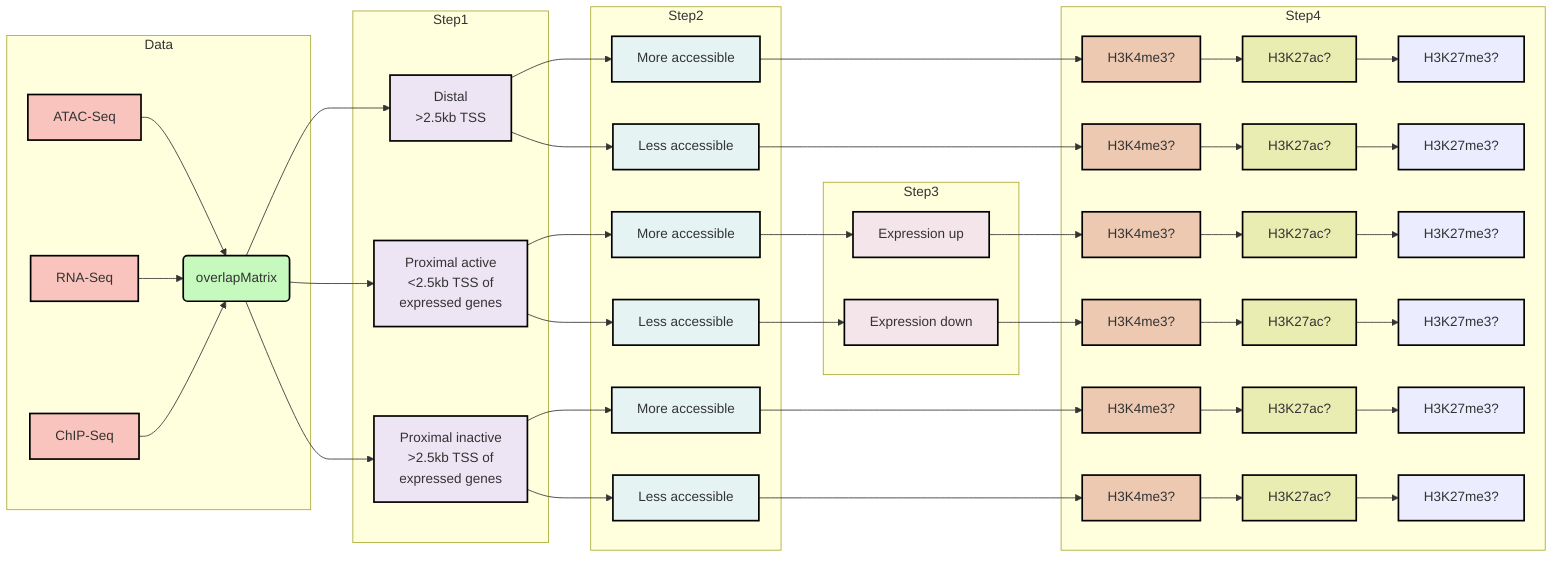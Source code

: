 graph LR

subgraph Data
AS[ATAC-Seq]-->om(overlapMatrix)
RS[RNA-Seq]-->om
CS[ChIP-Seq]-->om
end

subgraph Step1
om --> ds[Distal <br> >2.5kb TSS]
om --> pa[Proximal active <br> <2.5kb TSS of <br> expressed genes]
om --> pi[Proximal inactive <br> >2.5kb TSS of <br> expressed genes]
end

subgraph Step2

pa --> ma1[More accessible]
pa --> la1[Less accessible]

pi --> ma2[More accessible]
pi --> la2[Less accessible]

ds --> ma[More accessible]
ds --> la[Less accessible]

end

subgraph Step3
ma1 --> eu1[Expression up]
la1 --> ed1[Expression down]
end

subgraph Step4
ma --> h1[H3K4me3?]
la --> h2[H3K4me3?]
eu1 --> h3[H3K4me3?]
ed1 --> h4[H3K4me3?]
ma2 --> h5[H3K4me3?]
la2 --> h6[H3K4me3?]

h1 --> h11[H3K27ac?]
h2 --> h12[H3K27ac?]
h3 --> h13[H3K27ac?]
h4 --> h14[H3K27ac?]
h5 --> h15[H3K27ac?]
h6 --> h16[H3K27ac?]

h11 --> h21[H3K27me3?]
h12 --> h22[H3K27me3?]
h13 --> h23[H3K27me3?]
h14 --> h24[H3K27me3?]
h15 --> h25[H3K27me3?]
h16 --> h26[H3K27me3?]
end

style om fill:#C6F9BD,stroke:black,stroke-width:2px
style AS fill:#F9C4BD,stroke:black,stroke-width:2px
style RS fill:#F9C4BD,stroke:black,stroke-width:2px
style CS fill:#F9C4BD,stroke:black,stroke-width:2px

style ds fill:#EEE5F4,stroke:black,stroke-width:2px
style pa fill:#EEE5F4,stroke:black,stroke-width:2px
style pi fill:#EEE5F4,stroke:black,stroke-width:2px

style ma fill:#E5F4F2,stroke:black,stroke-width:2px
style la fill:#E5F4F2,stroke:black,stroke-width:2px
style ma1 fill:#E5F4F2,stroke:black,stroke-width:2px
style la1 fill:#E5F4F2,stroke:black,stroke-width:2px
style ma2 fill:#E5F4F2,stroke:black,stroke-width:2px
style la2 fill:#E5F4F2,stroke:black,stroke-width:2px

style eu1 fill:#F4E5EB,stroke:black,stroke-width:2px
style ed1 fill:#F4E5EB,stroke:black,stroke-width:2px

style h1 fill:#EDC9B2,stroke:black,stroke-width:2px
style h2 fill:#EDC9B2,stroke:black,stroke-width:2px
style h3 fill:#EDC9B2,stroke:black,stroke-width:2px
style h4 fill:#EDC9B2,stroke:black,stroke-width:2px
style h5 fill:#EDC9B2,stroke:black,stroke-width:2px
style h6 fill:#EDC9B2,stroke:black,stroke-width:2px

style h11 fill:#E9EDB2,stroke:black,stroke-width:2px
style h12 fill:#E9EDB2,stroke:black,stroke-width:2px
style h13 fill:#E9EDB2,stroke:black,stroke-width:2px
style h14 fill:#E9EDB2,stroke:black,stroke-width:2px
style h15 fill:#E9EDB2,stroke:black,stroke-width:2px
style h16 fill:#E9EDB2,stroke:black,stroke-width:2px

style h21 stroke:black,stroke-width:2px
style h22 stroke:black,stroke-width:2px
style h23 stroke:black,stroke-width:2px
style h24 stroke:black,stroke-width:2px
style h25 stroke:black,stroke-width:2px
style h26 stroke:black,stroke-width:2px